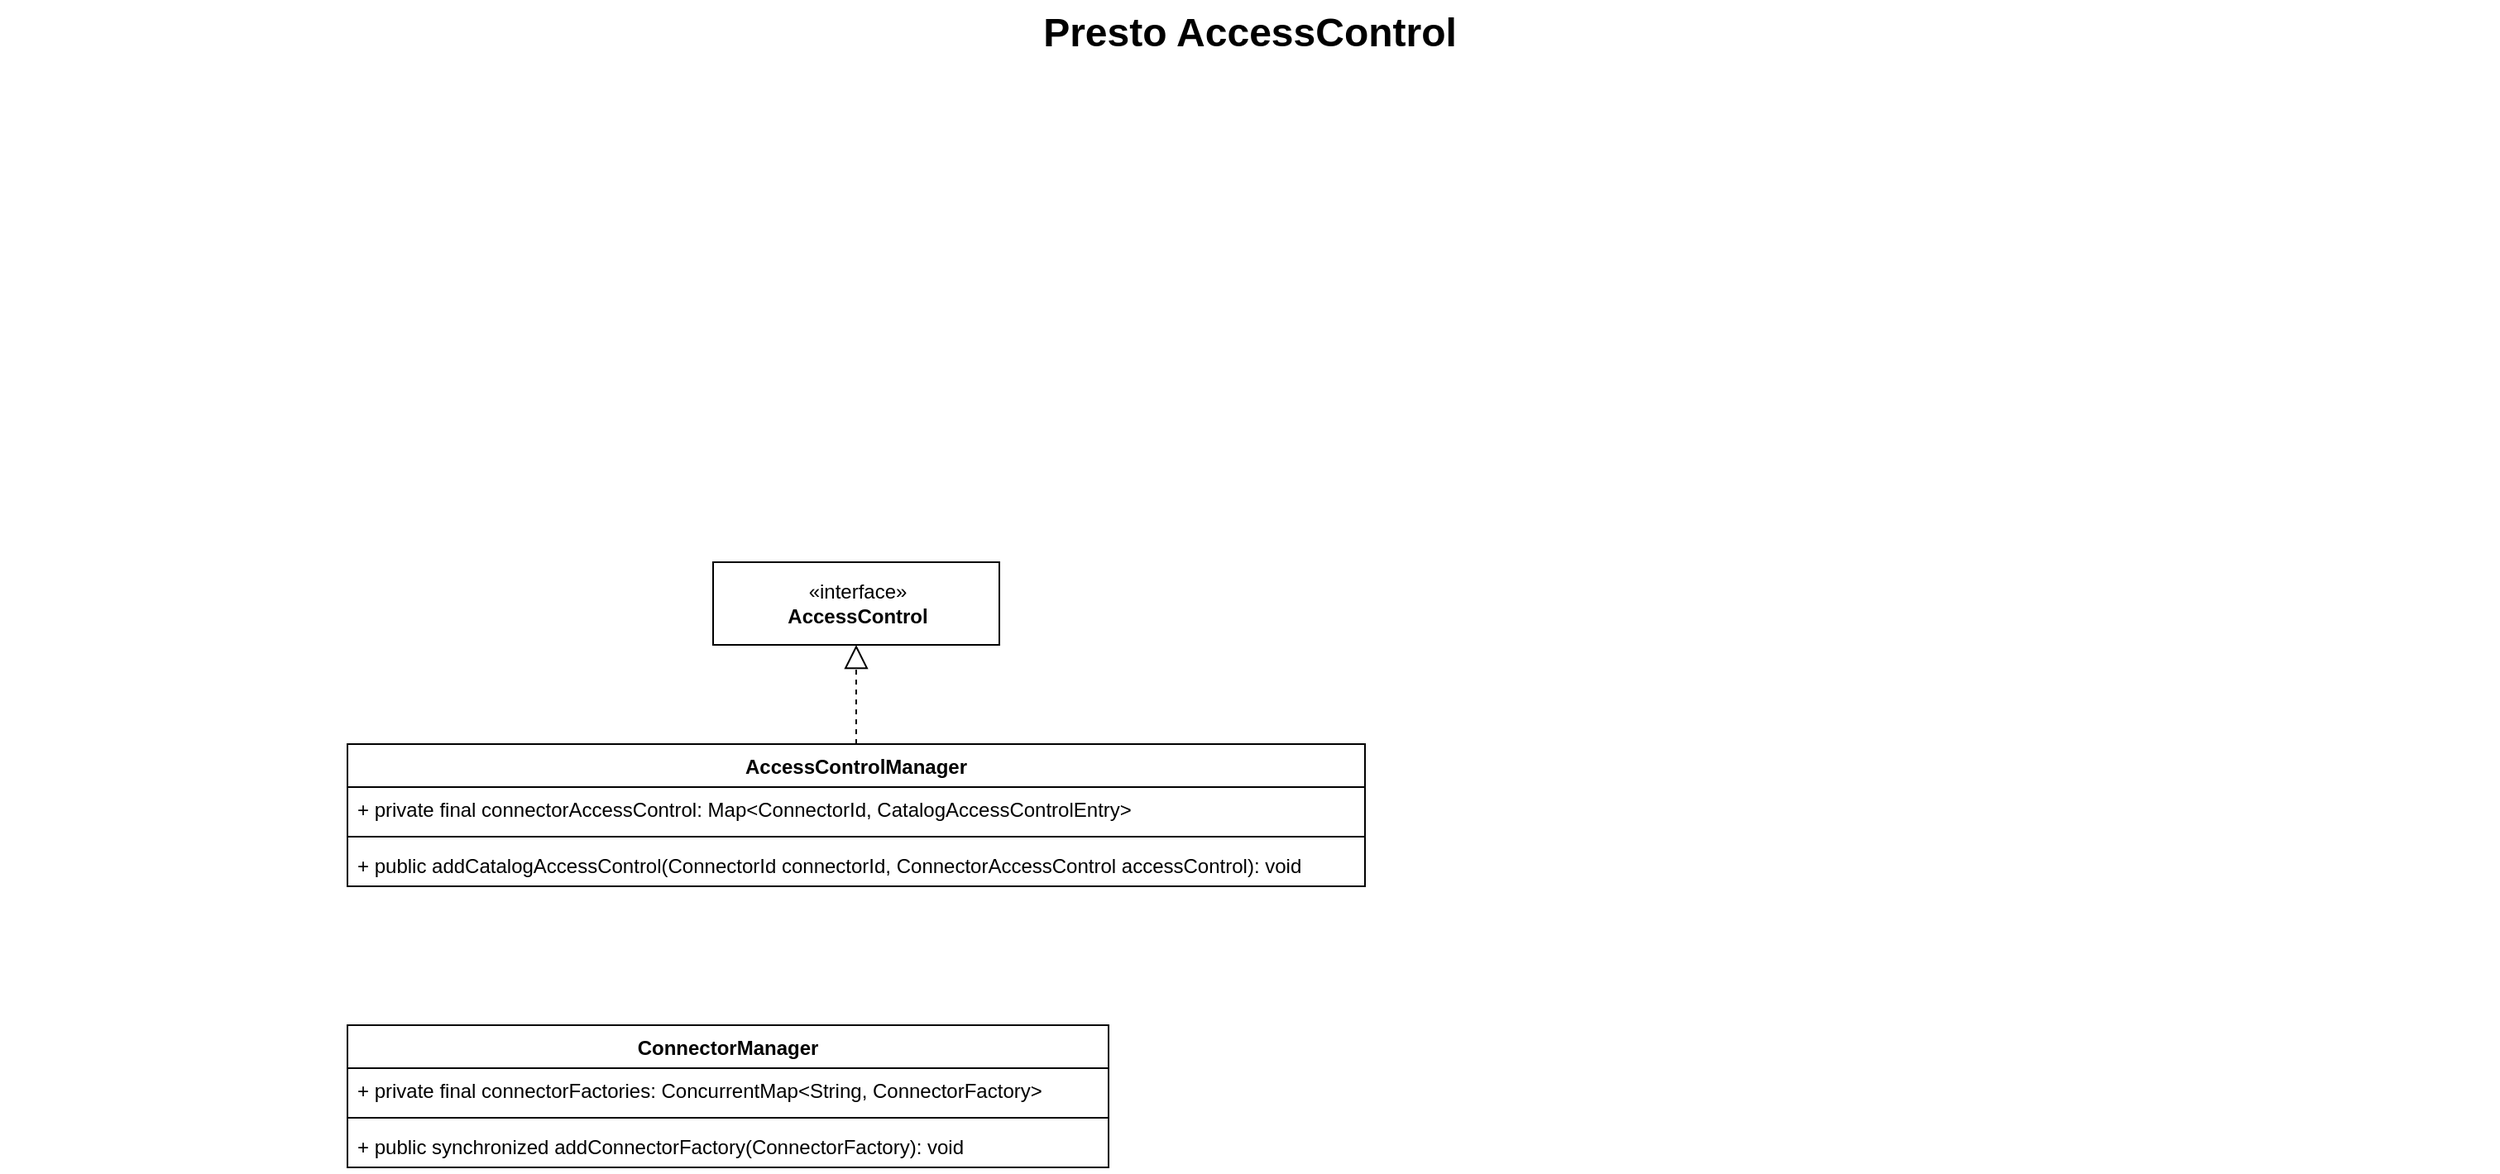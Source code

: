 <mxfile version="12.0.0" type="github" pages="1"><diagram name="Page-1" id="929967ad-93f9-6ef4-fab6-5d389245f69c"><mxGraphModel dx="1426" dy="694" grid="1" gridSize="10" guides="1" tooltips="1" connect="1" arrows="1" fold="1" page="1" pageScale="1.5" pageWidth="1169" pageHeight="826" background="none" math="0" shadow="0"><root><mxCell id="0" style=";html=1;"/><mxCell id="1" style=";html=1;" parent="0"/><mxCell id="1672d66443f91eb5-23" value="Presto AccessControl" style="text;strokeColor=none;fillColor=none;html=1;fontSize=24;fontStyle=1;verticalAlign=middle;align=center;" parent="1" vertex="1"><mxGeometry y="40" width="1510" height="40" as="geometry"/></mxCell><mxCell id="lwDcj5aNM-fCIsO8Wqpe-1" value="«interface»&lt;br&gt;&lt;b&gt;AccessControl&lt;/b&gt;" style="html=1;" parent="1" vertex="1"><mxGeometry x="431" y="380" width="173" height="50" as="geometry"/></mxCell><mxCell id="lwDcj5aNM-fCIsO8Wqpe-8" value="" style="endArrow=block;dashed=1;endFill=0;endSize=12;html=1;entryX=0.5;entryY=1;entryDx=0;entryDy=0;exitX=0.5;exitY=0;exitDx=0;exitDy=0;" parent="1" source="lwDcj5aNM-fCIsO8Wqpe-17" target="lwDcj5aNM-fCIsO8Wqpe-1" edge="1"><mxGeometry width="160" relative="1" as="geometry"><mxPoint x="444.5" y="480" as="sourcePoint"/><mxPoint x="310" y="610" as="targetPoint"/></mxGeometry></mxCell><mxCell id="lwDcj5aNM-fCIsO8Wqpe-17" value="AccessControlManager" style="swimlane;fontStyle=1;align=center;verticalAlign=top;childLayout=stackLayout;horizontal=1;startSize=26;horizontalStack=0;resizeParent=1;resizeParentMax=0;resizeLast=0;collapsible=1;marginBottom=0;" parent="1" vertex="1"><mxGeometry x="210" y="490" width="615" height="86" as="geometry"/></mxCell><mxCell id="lwDcj5aNM-fCIsO8Wqpe-18" value="+ private final connectorAccessControl: Map&lt;ConnectorId, CatalogAccessControlEntry&gt;" style="text;strokeColor=none;fillColor=none;align=left;verticalAlign=top;spacingLeft=4;spacingRight=4;overflow=hidden;rotatable=0;points=[[0,0.5],[1,0.5]];portConstraint=eastwest;" parent="lwDcj5aNM-fCIsO8Wqpe-17" vertex="1"><mxGeometry y="26" width="615" height="26" as="geometry"/></mxCell><mxCell id="lwDcj5aNM-fCIsO8Wqpe-19" value="" style="line;strokeWidth=1;fillColor=none;align=left;verticalAlign=middle;spacingTop=-1;spacingLeft=3;spacingRight=3;rotatable=0;labelPosition=right;points=[];portConstraint=eastwest;" parent="lwDcj5aNM-fCIsO8Wqpe-17" vertex="1"><mxGeometry y="52" width="615" height="8" as="geometry"/></mxCell><mxCell id="lwDcj5aNM-fCIsO8Wqpe-20" value="+ public addCatalogAccessControl(ConnectorId connectorId, ConnectorAccessControl accessControl): void&#10;" style="text;strokeColor=none;fillColor=none;align=left;verticalAlign=top;spacingLeft=4;spacingRight=4;overflow=hidden;rotatable=0;points=[[0,0.5],[1,0.5]];portConstraint=eastwest;" parent="lwDcj5aNM-fCIsO8Wqpe-17" vertex="1"><mxGeometry y="60" width="615" height="26" as="geometry"/></mxCell><mxCell id="lwDcj5aNM-fCIsO8Wqpe-28" value="ConnectorManager" style="swimlane;fontStyle=1;align=center;verticalAlign=top;childLayout=stackLayout;horizontal=1;startSize=26;horizontalStack=0;resizeParent=1;resizeParentMax=0;resizeLast=0;collapsible=1;marginBottom=0;" parent="1" vertex="1"><mxGeometry x="210" y="660" width="460" height="86" as="geometry"/></mxCell><mxCell id="lwDcj5aNM-fCIsO8Wqpe-29" value="+ private final connectorFactories: ConcurrentMap&lt;String, ConnectorFactory&gt; " style="text;strokeColor=none;fillColor=none;align=left;verticalAlign=top;spacingLeft=4;spacingRight=4;overflow=hidden;rotatable=0;points=[[0,0.5],[1,0.5]];portConstraint=eastwest;" parent="lwDcj5aNM-fCIsO8Wqpe-28" vertex="1"><mxGeometry y="26" width="460" height="26" as="geometry"/></mxCell><mxCell id="lwDcj5aNM-fCIsO8Wqpe-30" value="" style="line;strokeWidth=1;fillColor=none;align=left;verticalAlign=middle;spacingTop=-1;spacingLeft=3;spacingRight=3;rotatable=0;labelPosition=right;points=[];portConstraint=eastwest;" parent="lwDcj5aNM-fCIsO8Wqpe-28" vertex="1"><mxGeometry y="52" width="460" height="8" as="geometry"/></mxCell><mxCell id="lwDcj5aNM-fCIsO8Wqpe-31" value="+ public synchronized addConnectorFactory(ConnectorFactory): void&#10;" style="text;strokeColor=none;fillColor=none;align=left;verticalAlign=top;spacingLeft=4;spacingRight=4;overflow=hidden;rotatable=0;points=[[0,0.5],[1,0.5]];portConstraint=eastwest;" parent="lwDcj5aNM-fCIsO8Wqpe-28" vertex="1"><mxGeometry y="60" width="460" height="26" as="geometry"/></mxCell></root></mxGraphModel></diagram></mxfile>